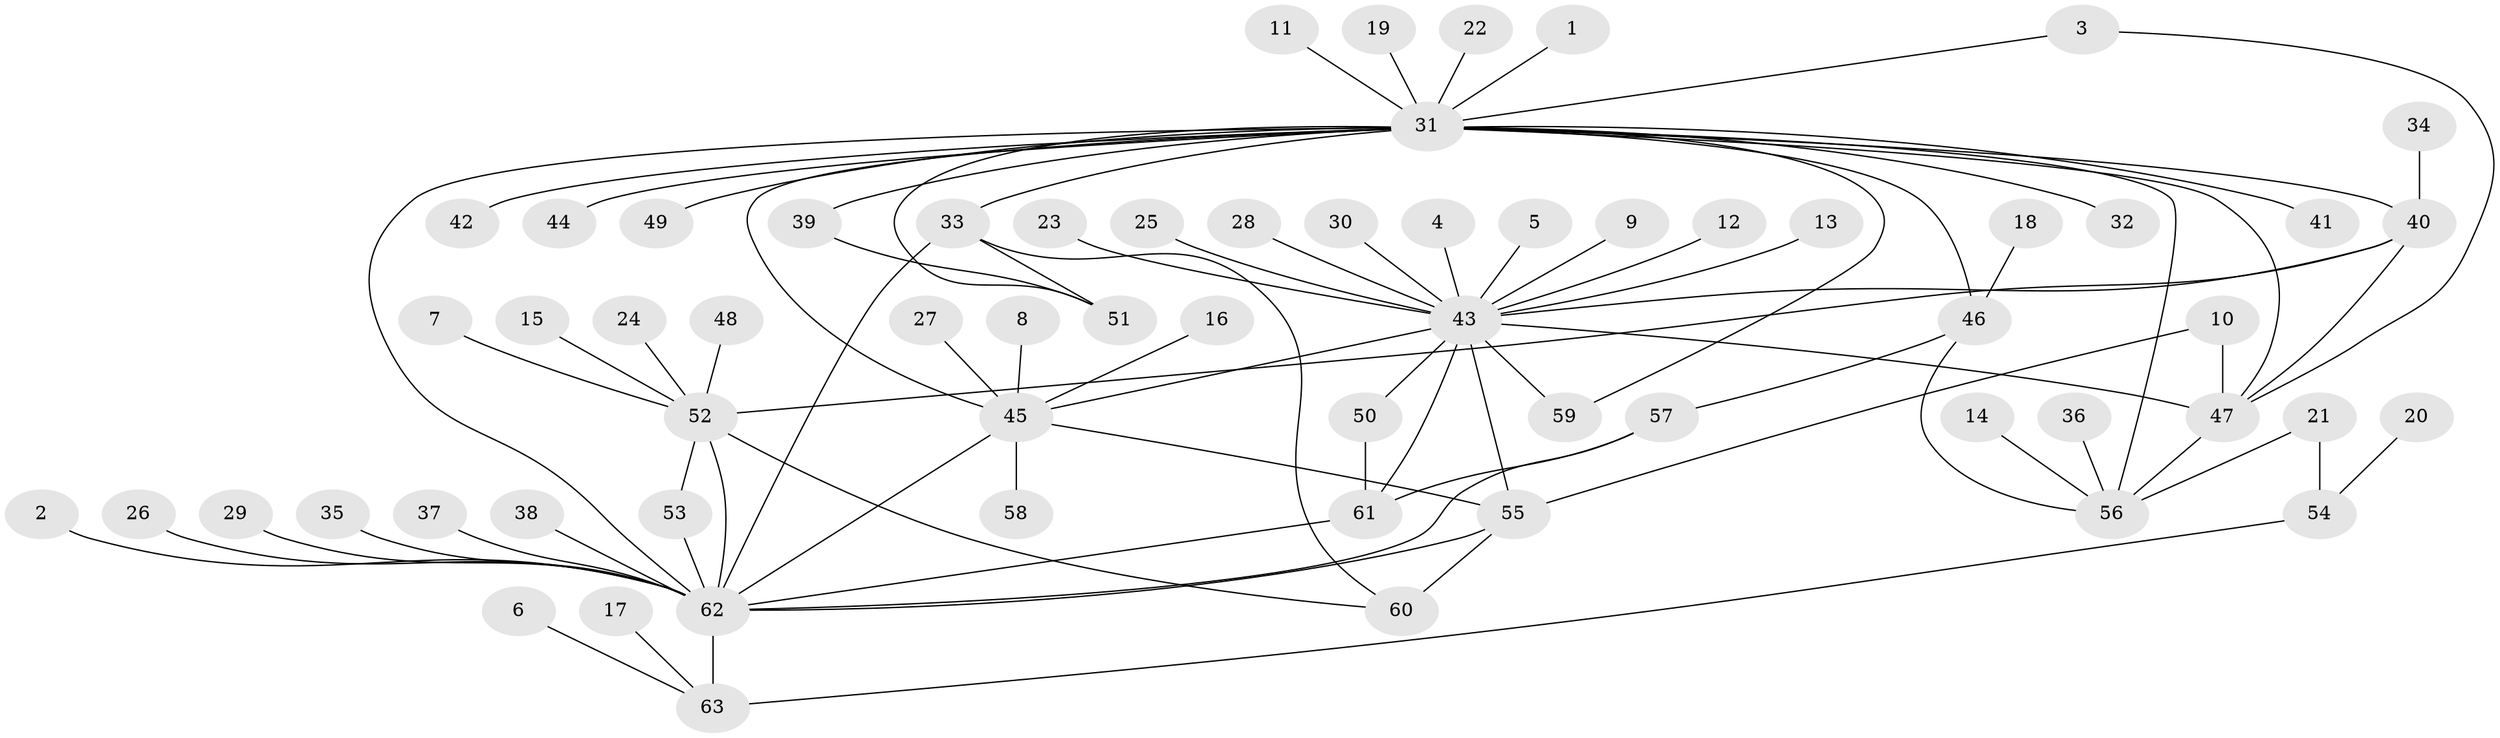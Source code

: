 // original degree distribution, {1: 0.528, 24: 0.008, 8: 0.008, 18: 0.008, 13: 0.008, 10: 0.008, 3: 0.112, 2: 0.216, 4: 0.032, 7: 0.024, 6: 0.016, 15: 0.008, 5: 0.024}
// Generated by graph-tools (version 1.1) at 2025/49/03/09/25 03:49:48]
// undirected, 63 vertices, 85 edges
graph export_dot {
graph [start="1"]
  node [color=gray90,style=filled];
  1;
  2;
  3;
  4;
  5;
  6;
  7;
  8;
  9;
  10;
  11;
  12;
  13;
  14;
  15;
  16;
  17;
  18;
  19;
  20;
  21;
  22;
  23;
  24;
  25;
  26;
  27;
  28;
  29;
  30;
  31;
  32;
  33;
  34;
  35;
  36;
  37;
  38;
  39;
  40;
  41;
  42;
  43;
  44;
  45;
  46;
  47;
  48;
  49;
  50;
  51;
  52;
  53;
  54;
  55;
  56;
  57;
  58;
  59;
  60;
  61;
  62;
  63;
  1 -- 31 [weight=1.0];
  2 -- 62 [weight=1.0];
  3 -- 31 [weight=1.0];
  3 -- 47 [weight=1.0];
  4 -- 43 [weight=1.0];
  5 -- 43 [weight=1.0];
  6 -- 63 [weight=1.0];
  7 -- 52 [weight=1.0];
  8 -- 45 [weight=1.0];
  9 -- 43 [weight=1.0];
  10 -- 47 [weight=1.0];
  10 -- 55 [weight=1.0];
  11 -- 31 [weight=1.0];
  12 -- 43 [weight=1.0];
  13 -- 43 [weight=1.0];
  14 -- 56 [weight=1.0];
  15 -- 52 [weight=1.0];
  16 -- 45 [weight=1.0];
  17 -- 63 [weight=1.0];
  18 -- 46 [weight=1.0];
  19 -- 31 [weight=1.0];
  20 -- 54 [weight=1.0];
  21 -- 54 [weight=1.0];
  21 -- 56 [weight=1.0];
  22 -- 31 [weight=1.0];
  23 -- 43 [weight=1.0];
  24 -- 52 [weight=1.0];
  25 -- 43 [weight=1.0];
  26 -- 62 [weight=1.0];
  27 -- 45 [weight=1.0];
  28 -- 43 [weight=1.0];
  29 -- 62 [weight=1.0];
  30 -- 43 [weight=1.0];
  31 -- 32 [weight=1.0];
  31 -- 33 [weight=1.0];
  31 -- 39 [weight=1.0];
  31 -- 40 [weight=1.0];
  31 -- 41 [weight=1.0];
  31 -- 42 [weight=1.0];
  31 -- 44 [weight=1.0];
  31 -- 45 [weight=1.0];
  31 -- 46 [weight=1.0];
  31 -- 47 [weight=1.0];
  31 -- 49 [weight=1.0];
  31 -- 51 [weight=1.0];
  31 -- 56 [weight=1.0];
  31 -- 59 [weight=1.0];
  31 -- 62 [weight=1.0];
  33 -- 51 [weight=1.0];
  33 -- 60 [weight=1.0];
  33 -- 62 [weight=1.0];
  34 -- 40 [weight=1.0];
  35 -- 62 [weight=1.0];
  36 -- 56 [weight=1.0];
  37 -- 62 [weight=1.0];
  38 -- 62 [weight=1.0];
  39 -- 51 [weight=1.0];
  40 -- 43 [weight=1.0];
  40 -- 47 [weight=1.0];
  40 -- 52 [weight=1.0];
  43 -- 45 [weight=1.0];
  43 -- 47 [weight=1.0];
  43 -- 50 [weight=1.0];
  43 -- 55 [weight=1.0];
  43 -- 59 [weight=1.0];
  43 -- 61 [weight=1.0];
  45 -- 55 [weight=1.0];
  45 -- 58 [weight=1.0];
  45 -- 62 [weight=2.0];
  46 -- 56 [weight=1.0];
  46 -- 57 [weight=1.0];
  47 -- 56 [weight=1.0];
  48 -- 52 [weight=1.0];
  50 -- 61 [weight=1.0];
  52 -- 53 [weight=1.0];
  52 -- 60 [weight=1.0];
  52 -- 62 [weight=1.0];
  53 -- 62 [weight=1.0];
  54 -- 63 [weight=1.0];
  55 -- 60 [weight=2.0];
  55 -- 62 [weight=1.0];
  57 -- 61 [weight=1.0];
  57 -- 62 [weight=1.0];
  61 -- 62 [weight=1.0];
  62 -- 63 [weight=2.0];
}
